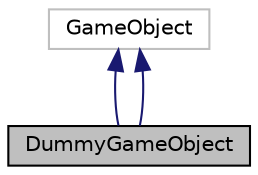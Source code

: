 digraph "DummyGameObject"
{
 // LATEX_PDF_SIZE
  edge [fontname="Helvetica",fontsize="10",labelfontname="Helvetica",labelfontsize="10"];
  node [fontname="Helvetica",fontsize="10",shape=record];
  Node1 [label="DummyGameObject",height=0.2,width=0.4,color="black", fillcolor="grey75", style="filled", fontcolor="black",tooltip=" "];
  Node2 -> Node1 [dir="back",color="midnightblue",fontsize="10",style="solid",fontname="Helvetica"];
  Node2 [label="GameObject",height=0.2,width=0.4,color="grey75", fillcolor="white", style="filled",URL="$struct_game_object.html",tooltip=" "];
  Node2 -> Node1 [dir="back",color="midnightblue",fontsize="10",style="solid",fontname="Helvetica"];
}
